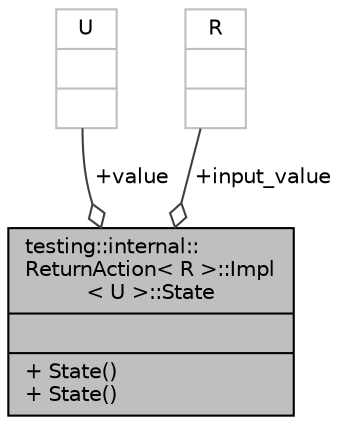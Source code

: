 digraph "testing::internal::ReturnAction&lt; R &gt;::Impl&lt; U &gt;::State"
{
 // LATEX_PDF_SIZE
  bgcolor="transparent";
  edge [fontname="Helvetica",fontsize="10",labelfontname="Helvetica",labelfontsize="10"];
  node [fontname="Helvetica",fontsize="10",shape=record];
  Node1 [label="{testing::internal::\lReturnAction\< R \>::Impl\l\< U \>::State\n||+ State()\l+ State()\l}",height=0.2,width=0.4,color="black", fillcolor="grey75", style="filled", fontcolor="black",tooltip=" "];
  Node2 -> Node1 [color="grey25",fontsize="10",style="solid",label=" +value" ,arrowhead="odiamond",fontname="Helvetica"];
  Node2 [label="{U\n||}",height=0.2,width=0.4,color="grey75",tooltip=" "];
  Node3 -> Node1 [color="grey25",fontsize="10",style="solid",label=" +input_value" ,arrowhead="odiamond",fontname="Helvetica"];
  Node3 [label="{R\n||}",height=0.2,width=0.4,color="grey75",tooltip=" "];
}
